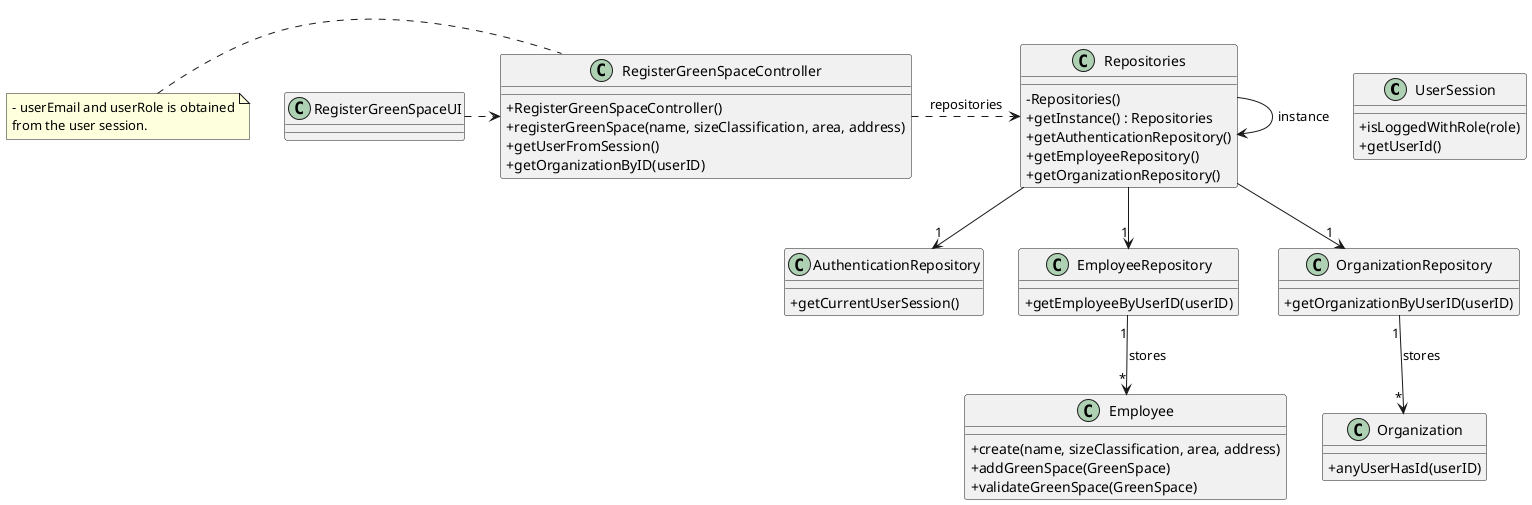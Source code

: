 @startuml
'skinparam monochrome true
skinparam packageStyle rectangle
skinparam shadowing false
'skinparam linetype orto

skinparam classAttributeIconSize 0

class UserSession {
    + isLoggedWithRole(role)
    + getUserId()
}


class AuthenticationRepository {
    + getCurrentUserSession()
}

class Employee {
    + create(name, sizeClassification, area, address)
    + addGreenSpace(GreenSpace)
    + validateGreenSpace(GreenSpace)
}

class EmployeeRepository {
    + getEmployeeByUserID(userID)
}

class Organization {
    + anyUserHasId(userID)
}

class OrganizationRepository {
    + getOrganizationByUserID(userID)
}

class Repositories {
    - Repositories()
    + getInstance() : Repositories
    + getAuthenticationRepository()
    + getEmployeeRepository()
    + getOrganizationRepository()
}

class RegisterGreenSpaceController {
    + RegisterGreenSpaceController()
    + registerGreenSpace(name, sizeClassification, area, address)
    + getUserFromSession()
    + getOrganizationByID(userID)
}

class RegisterGreenSpaceUI {
}

note left of RegisterGreenSpaceController
    - userEmail and userRole is obtained
    from the user session.
end note

Repositories -> Repositories : instance
RegisterGreenSpaceUI .> RegisterGreenSpaceController
RegisterGreenSpaceController .> Repositories : repositories
Repositories --> "1" AuthenticationRepository
Repositories --> "1" EmployeeRepository
Repositories --> "1" OrganizationRepository
EmployeeRepository "1" --> "*" Employee : stores
OrganizationRepository "1" --> "*" Organization : stores

@enduml